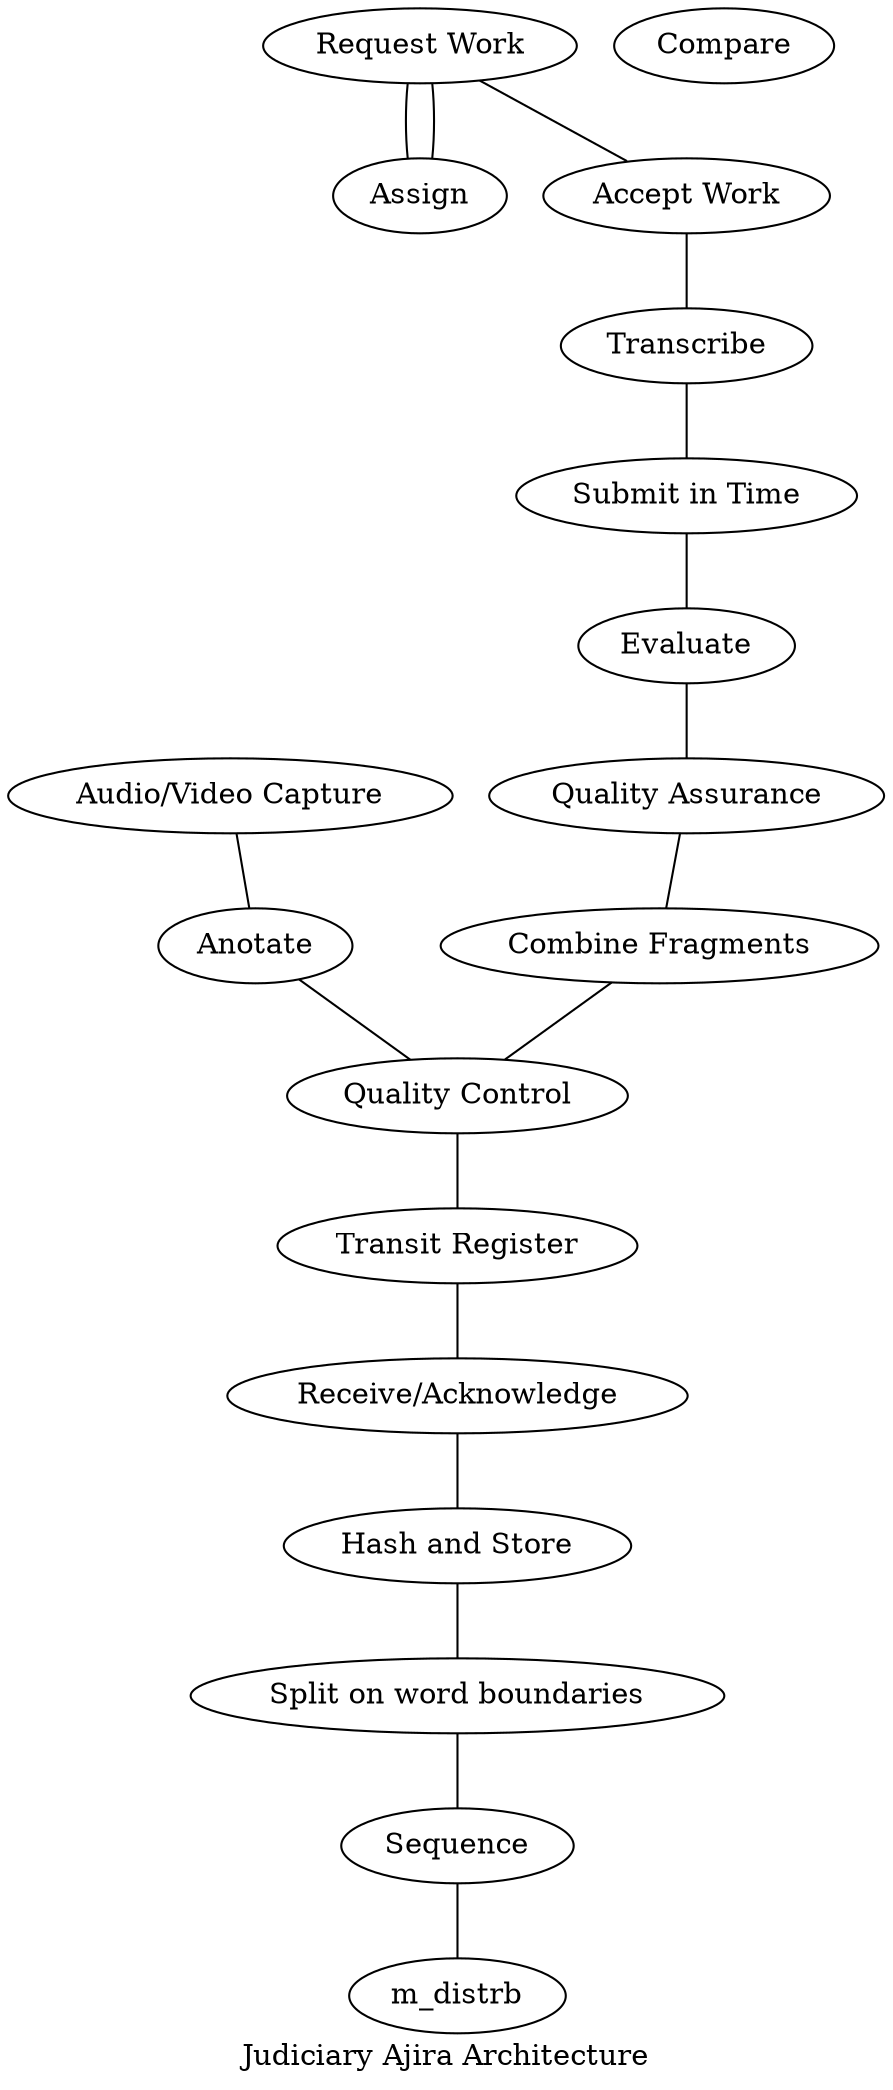 graph jd_aj {
	label="Judiciary Ajira Architecture"

	subgraph judiciary{
		label="Judiciary"

		dc[label="Audio/Video Capture"]
        anot[label="Anotate"]
		reg[label="Transit Register"]
		j_qc[label="Quality Control"]
        
        dc -- anot
        anot -- j_qc
        j_qc -- reg
        reg -- m_rec

	}

	subgraph mict{
		label="Ajira Program"

        m_rec[label="Receive/Acknowledge"]
        m_hash[label="Hash and Store"]
        m_split[label="Split on word boundaries"]
        m_seq[label="Sequence"]
        m_distrib[label="Assign"]
        m_combine[label="Combine Fragments"]
        m_comp[label="Compare"]
        m_eval[label="Evaluate"]
        m_qa[label="Quality Assurance"]
        
        // j_qc -- m_rec
        m_rec -- m_hash
        m_hash -- m_split
        m_split -- m_seq
        m_seq -- m_distrb

        m_eval -- m_qa
        m_qa --m_combine
        m_combine -- j_qc
	}

	subgraph workers{
		label="Workers"

        w_req[label="Request Work"]
        w_acc[label="Accept Work"]
        w_perf[label="Transcribe"]
        w_sub[label="Submit in Time"]

        w_req -- m_distrib
        m_distrib -- w_req
        w_req -- w_acc
        w_acc -- w_perf
        w_perf -- w_sub
        w_sub -- m_eval

	}


}

